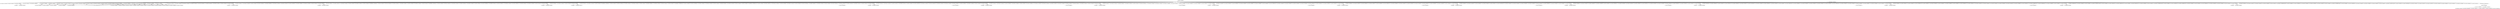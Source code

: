 digraph G {
139137685321376 [shape=box,label="<class 'ir.LoadImmStat'> 139137685321376" ];
139137685320944 [shape=box,label="<class 'ir.UnaryStat'> 139137685320944" ];
139137684886720 [shape=box,label="<class 'ir.StoreStat'> 139137684886720: t1" ];
139137684886624 [shape=box,label="<class 'ir.ReadCommand'> 139137684886624" ];
139137684886816 [shape=box,label="<class 'ir.StoreStat'> 139137684886816: t2" ];
139137684887248 [shape=box,label="<class 'ir.LoadStat'> 139137684887248: x" ];
139137684887056 [shape=box,label="<class 'ir.LoadImmStat'> 139137684887056" ];
139137685322720 [shape=box,label="<class 'ir.BinStat'> 139137685322720" ];
139137685323200 [shape=box,label="<class 'ir.BranchStat'> 139137685323200" ];
139137685323200 -> 139137685322816 [label=label2];
139137685323200 -> 139137685323008;
139137685322432 [shape=box,label="<class 'ir.LoadStat'> 139137685322432: x" ];
139137685322528 [shape=box,label="<class 'ir.PrintCommand'> 139137685322528" ];
139137685323152 [shape=box,label="<class 'ir.BranchStat'> 139137685323152" ];
139137685323152 -> 139137684887104 [label=label1];
139137685323152 -> 139137698055200;
139137685322816 [shape=box,label="<class 'ir.EmptyStat'> 139137685322816" ];
139137685321616 [shape=box,label="<class 'ir.LoadStat'> 139137685321616: x" ];
139137684887488 [shape=box,label="<class 'ir.UnaryStat'> 139137684887488" ];
139137685322096 [shape=box,label="<class 'ir.PrintCommand'> 139137685322096" ];
139137684887104 [shape=box,label="<class 'ir.EmptyStat'> 139137684887104" ];
139137685323440 [shape=box,label="<class 'ir.LoadImmStat'> 139137685323440" ];
139137684887968 [shape=box,label="<class 'ir.StoreStat'> 139137684887968: t11" ];
139137685156864 [shape=box,label="<class 'ir.EmptyStat'> 139137685156864" ];
139137684888976 [shape=box,label="<class 'ir.LoadStat'> 139137684888976: x" ];
139137684888112 [shape=box,label="<class 'ir.LoadImmStat'> 139137684888112" ];
139137685156816 [shape=box,label="<class 'ir.BinStat'> 139137685156816" ];
139137685157296 [shape=box,label="<class 'ir.BranchStat'> 139137685157296" ];
139137685157296 -> 139137684888304 [label=label4];
139137685157296 -> 139137685157104;
139137685323680 [shape=box,label="<class 'ir.BranchStat'> 139137685323680" ];
139137685323680 -> 139137698055200 [label=square];
139137685323680 -> 139137698055200;
139137685323728 [shape=box,label="<class 'ir.LoadStat'> 139137685323728: x" ];
139137684888688 [shape=box,label="<class 'ir.LoadImmStat'> 139137684888688" ];
139137685156000 [shape=box,label="<class 'ir.BinStat'> 139137685156000" ];
139137684888880 [shape=box,label="<class 'ir.StoreStat'> 139137684888880: t14" ];
139137685156528 [shape=box,label="<class 'ir.LoadStat'> 139137685156528: squ" ];
139137685156624 [shape=box,label="<class 'ir.PrintCommand'> 139137685156624" ];
139137685157248 [shape=box,label="<class 'ir.BranchStat'> 139137685157248" ];
139137685157248 -> 139137685156864 [label=label3];
139137685157248 -> 139137698055200;
139137684888304 [shape=box,label="<class 'ir.EmptyStat'> 139137684888304" ];
139137685157536 [shape=box,label="<class 'ir.LoadImmStat'> 139137685157536" ];
139137684889264 [shape=box,label="<class 'ir.StoreStat'> 139137684889264: t20" ];
139137685313520 [shape=box,label="<class 'ir.EmptyStat'> 139137685313520" ];
139137685349904 [shape=box,label="<class 'ir.LoadStat'> 139137685349904: x" ];
139137684889408 [shape=box,label="<class 'ir.LoadImmStat'> 139137684889408" ];
139137685313616 [shape=box,label="<class 'ir.BinStat'> 139137685313616" ];
139137685314000 [shape=box,label="<class 'ir.BranchStat'> 139137685314000" ];
139137685314000 -> 139137684889456 [label=label6];
139137685314000 -> 139137685313808;
139137685351104 [shape=box,label="<class 'ir.LoadStat'> 139137685351104: x" ];
139137685157728 [shape=box,label="<class 'ir.LoadStat'> 139137685157728: x" ];
139137685351440 [shape=box,label="<class 'ir.LoadImmStat'> 139137685351440" ];
139137685157968 [shape=box,label="<class 'ir.BinStat'> 139137685157968" ];
139137685351248 [shape=box,label="<class 'ir.LoadImmStat'> 139137685351248" ];
139137685158352 [shape=box,label="<class 'ir.BinStat'> 139137685158352" ];
139137685158592 [shape=box,label="<class 'ir.LoadPtrToSym'> 139137685158592: arr" ];
139137685158784 [shape=box,label="<class 'ir.BinStat'> 139137685158784" ];
139137685158832 [shape=box,label="<class 'ir.StoreStat'> 139137685158832: t26" ];
139137685159072 [shape=box,label="<class 'ir.LoadStat'> 139137685159072: x" ];
139137685351776 [shape=box,label="<class 'ir.LoadImmStat'> 139137685351776" ];
139137685159408 [shape=box,label="<class 'ir.BinStat'> 139137685159408" ];
139137685351920 [shape=box,label="<class 'ir.LoadImmStat'> 139137685351920" ];
139137685311648 [shape=box,label="<class 'ir.BinStat'> 139137685311648" ];
139137685312320 [shape=box,label="<class 'ir.LoadPtrToSym'> 139137685312320: arr" ];
139137685312560 [shape=box,label="<class 'ir.BinStat'> 139137685312560" ];
139137685312608 [shape=box,label="<class 'ir.LoadStat'> 139137685312608: t40" ];
139137685312752 [shape=box,label="<class 'ir.PrintCommand'> 139137685312752" ];
139137685312992 [shape=box,label="<class 'ir.LoadStat'> 139137685312992: x" ];
139137685352400 [shape=box,label="<class 'ir.LoadImmStat'> 139137685352400" ];
139137685313184 [shape=box,label="<class 'ir.BinStat'> 139137685313184" ];
139137685349952 [shape=box,label="<class 'ir.StoreStat'> 139137685349952: t43" ];
139137685313952 [shape=box,label="<class 'ir.BranchStat'> 139137685313952" ];
139137685313952 -> 139137685313520 [label=label5];
139137685313952 -> 139137698055200;
139137684889456 [shape=box,label="<class 'ir.EmptyStat'> 139137684889456" ];
139137685314240 [shape=box,label="<class 'ir.LoadImmStat'> 139137685314240" ];
139137685349712 [shape=box,label="<class 'ir.StoreStat'> 139137685349712: t47" ];
139137685314432 [shape=box,label="<class 'ir.LoadImmStat'> 139137685314432" ];
139137685349472 [shape=box,label="<class 'ir.StoreStat'> 139137685349472: t48" ];
139137685240080 [shape=box,label="<class 'ir.EmptyStat'> 139137685240080" ];
139137685240032 [shape=box,label="<class 'ir.LoadStat'> 139137685240032: x" ];
139137685348992 [shape=box,label="<class 'ir.LoadImmStat'> 139137685348992" ];
139137685240128 [shape=box,label="<class 'ir.BinStat'> 139137685240128" ];
139137685240512 [shape=box,label="<class 'ir.BranchStat'> 139137685240512" ];
139137685240512 -> 139137685348944 [label=label10];
139137685240512 -> 139137685240320;
139137685239312 [shape=box,label="<class 'ir.EmptyStat'> 139137685239312" ];
139137685239264 [shape=box,label="<class 'ir.LoadStat'> 139137685239264: y" ];
139137685348512 [shape=box,label="<class 'ir.LoadImmStat'> 139137685348512" ];
139137685239408 [shape=box,label="<class 'ir.BinStat'> 139137685239408" ];
139137685239792 [shape=box,label="<class 'ir.BranchStat'> 139137685239792" ];
139137685239792 -> 139137685147712 [label=label8];
139137685239792 -> 139137685239600;
139137685149728 [shape=box,label="<class 'ir.LoadStat'> 139137685149728: x" ];
139137685149632 [shape=box,label="<class 'ir.LoadImmStat'> 139137685149632" ];
139137685287648 [shape=box,label="<class 'ir.BinStat'> 139137685287648" ];
139137685287936 [shape=box,label="<class 'ir.LoadPtrToSym'> 139137685287936: arr" ];
139137685288128 [shape=box,label="<class 'ir.BinStat'> 139137685288128" ];
139137685288176 [shape=box,label="<class 'ir.LoadStat'> 139137685288176: t62" ];
139137685314624 [shape=box,label="<class 'ir.LoadStat'> 139137685314624: x" ];
139137685148192 [shape=box,label="<class 'ir.LoadImmStat'> 139137685148192" ];
139137685314912 [shape=box,label="<class 'ir.BinStat'> 139137685314912" ];
139137685150064 [shape=box,label="<class 'ir.LoadStat'> 139137685150064: y" ];
139137685149104 [shape=box,label="<class 'ir.LoadImmStat'> 139137685149104" ];
139137685315344 [shape=box,label="<class 'ir.BinStat'> 139137685315344" ];
139137685287072 [shape=box,label="<class 'ir.BinStat'> 139137685287072" ];
139137685288368 [shape=box,label="<class 'ir.LoadPtrToSym'> 139137685288368: multid" ];
139137685288560 [shape=box,label="<class 'ir.BinStat'> 139137685288560" ];
139137685288608 [shape=box,label="<class 'ir.StoreStat'> 139137685288608: t60" ];
139137685288848 [shape=box,label="<class 'ir.LoadStat'> 139137685288848: x" ];
139137685149248 [shape=box,label="<class 'ir.LoadImmStat'> 139137685149248" ];
139137685289184 [shape=box,label="<class 'ir.BinStat'> 139137685289184" ];
139137685148864 [shape=box,label="<class 'ir.LoadStat'> 139137685148864: y" ];
139137685149008 [shape=box,label="<class 'ir.LoadImmStat'> 139137685149008" ];
139137685289616 [shape=box,label="<class 'ir.BinStat'> 139137685289616" ];
139137685288944 [shape=box,label="<class 'ir.BinStat'> 139137685288944" ];
139137685290816 [shape=box,label="<class 'ir.LoadPtrToSym'> 139137685290816: multid" ];
139137685237824 [shape=box,label="<class 'ir.BinStat'> 139137685237824" ];
139137685237872 [shape=box,label="<class 'ir.LoadStat'> 139137685237872: t78" ];
139137685238016 [shape=box,label="<class 'ir.PrintCommand'> 139137685238016" ];
139137685238256 [shape=box,label="<class 'ir.LoadStat'> 139137685238256: x" ];
139137685148480 [shape=box,label="<class 'ir.LoadImmStat'> 139137685148480" ];
139137685238448 [shape=box,label="<class 'ir.BinStat'> 139137685238448" ];
139137685150256 [shape=box,label="<class 'ir.StoreStat'> 139137685150256: t81" ];
139137685238784 [shape=box,label="<class 'ir.LoadStat'> 139137685238784: y" ];
139137685150400 [shape=box,label="<class 'ir.LoadImmStat'> 139137685150400" ];
139137685238928 [shape=box,label="<class 'ir.BinStat'> 139137685238928" ];
139137685150592 [shape=box,label="<class 'ir.StoreStat'> 139137685150592: t84" ];
139137685239744 [shape=box,label="<class 'ir.BranchStat'> 139137685239744" ];
139137685239744 -> 139137685239312 [label=label7];
139137685239744 -> 139137698055200;
139137685147712 [shape=box,label="<class 'ir.EmptyStat'> 139137685147712" ];
139137685240464 [shape=box,label="<class 'ir.BranchStat'> 139137685240464" ];
139137685240464 -> 139137685240080 [label=label9];
139137685240464 -> 139137698055200;
139137685348944 [shape=box,label="<class 'ir.EmptyStat'> 139137685348944" ];
139137685150832 [label="<class 'ir.Const'> 139137685150832" ];
139137685151600 [shape=box,label="<class 'ir.AssignStat'> 139137685151600: a" ];
139137685151600 -> 139137685150832;
139137685240368 [shape=box,label="<class 'ir.EmptyStat'> 139137685240368" ];
139137685151360 [shape=box,label="<class 'ir.LoadStat'> 139137685151360: a" ];
139137685151120 [shape=box,label="<class 'ir.LoadImmStat'> 139137685151120" ];
139137685241280 [shape=box,label="<class 'ir.BinStat'> 139137685241280" ];
139137685234208 [shape=box,label="<class 'ir.BranchStat'> 139137685234208" ];
139137685234208 -> 139137685234064 [label=label13];
139137685234208 -> 139137685241568;
139137685240560 [shape=box,label="<class 'ir.LoadStat'> 139137685240560: a" ];
139137685241088 [shape=box,label="<class 'ir.PrintCommand'> 139137685241088" ];
139137685151072 [shape=box,label="<class 'ir.LoadStat'> 139137685151072: a" ];
139137685151264 [shape=box,label="<class 'ir.LoadImmStat'> 139137685151264" ];
139137685233728 [shape=box,label="<class 'ir.BinStat'> 139137685233728" ];
139137685610160 [shape=box,label="<class 'ir.StoreStat'> 139137685610160: t98" ];
139137685234304 [shape=box,label="<class 'ir.BranchStat'> 139137685234304" ];
139137685234304 -> 139137685240368 [label=label11];
139137685234304 -> 139137698055200;
139137685234064 [shape=box,label="<class 'ir.EmptyStat'> 139137685234064" ];
139137685234160 [shape=box,label="<class 'ir.LoadImmStat'> 139137685234160" ];
139137685610352 [shape=box,label="<class 'ir.StoreStat'> 139137685610352: t99" ];
139137685234448 [shape=box,label="<class 'ir.LoadImmStat'> 139137685234448" ];
139137685234928 [shape=box,label="<class 'ir.PrintCommand'> 139137685234928" ];
139137685609728 [label="<class 'ir.Const'> 139137685609728" ];
139137685609152 [shape=box,label="<class 'ir.AssignStat'> 139137685609152: i" ];
139137685609152 -> 139137685609728;
139137685234784 [shape=box,label="<class 'ir.EmptyStat'> 139137685234784" ];
139137685609344 [shape=box,label="<class 'ir.LoadStat'> 139137685609344: i" ];
139137685609056 [shape=box,label="<class 'ir.LoadImmStat'> 139137685609056" ];
139137685235648 [shape=box,label="<class 'ir.BinStat'> 139137685235648" ];
139137685236704 [shape=box,label="<class 'ir.BranchStat'> 139137685236704" ];
139137685236704 -> 139137685236560 [label=label16];
139137685236704 -> 139137685235936;
139137685235360 [shape=box,label="<class 'ir.LoadStat'> 139137685235360: i" ];
139137685235456 [shape=box,label="<class 'ir.PrintCommand'> 139137685235456" ];
139137685609008 [shape=box,label="<class 'ir.LoadStat'> 139137685609008: i" ];
139137685608864 [shape=box,label="<class 'ir.LoadImmStat'> 139137685608864" ];
139137685236128 [shape=box,label="<class 'ir.BinStat'> 139137685236128" ];
139137685608672 [shape=box,label="<class 'ir.StoreStat'> 139137685608672: t109" ];
139137685236800 [shape=box,label="<class 'ir.BranchStat'> 139137685236800" ];
139137685236800 -> 139137685234784 [label=label14];
139137685236800 -> 139137698055200;
139137685236560 [shape=box,label="<class 'ir.EmptyStat'> 139137685236560" ];
139137685240800 [shape=box,label="<class 'ir.LoadImmStat'> 139137685240800" ];
139137685290288 [shape=box,label="<class 'ir.PrintCommand'> 139137685290288" ];
139137685290384 [shape=box,label="<class 'ir.LoadImmStat'> 139137685290384" ];
139137685288992 [shape=box,label="<class 'ir.PrintCommand'> 139137685288992" ];
139137685608096 [label="<class 'ir.Const'> 139137685608096" ];
139137685607616 [shape=box,label="<class 'ir.AssignStat'> 139137685607616: j" ];
139137685607616 -> 139137685608096;
139137685234832 [shape=box,label="<class 'ir.EmptyStat'> 139137685234832" ];
139137685311792 [shape=box,label="<class 'ir.LoadStat'> 139137685311792: j" ];
139137685159744 [shape=box,label="<class 'ir.LoadImmStat'> 139137685159744" ];
139137685159840 [shape=box,label="<class 'ir.BinStat'> 139137685159840" ];
139137685607136 [shape=box,label="<class 'ir.BranchStat'> 139137685607136" ];
139137685607136 -> 139137685352256 [label=label19];
139137685607136 -> 139137685156432;
139137685312224 [shape=box,label="<class 'ir.LoadStat'> 139137685312224: j" ];
139137685311936 [shape=box,label="<class 'ir.PrintCommand'> 139137685311936" ];
139137685322240 [shape=box,label="<class 'ir.LoadStat'> 139137685322240: j" ];
139137684888784 [shape=box,label="<class 'ir.LoadImmStat'> 139137684888784" ];
139137684887776 [shape=box,label="<class 'ir.BinStat'> 139137684887776" ];
139137684888448 [shape=box,label="<class 'ir.StoreStat'> 139137684888448: t121" ];
139137685607232 [shape=box,label="<class 'ir.BranchStat'> 139137685607232" ];
139137685607232 -> 139137685234832 [label=label17];
139137685607232 -> 139137698055200;
139137685352256 [shape=box,label="<class 'ir.EmptyStat'> 139137685352256" ];
139137685607952 [shape=box,label="<class 'ir.LoadImmStat'> 139137685607952" ];
139137685607520 [shape=box,label="<class 'ir.PrintCommand'> 139137685607520" ];
139137685608528 [shape=box,label="<class 'ir.LoadImmStat'> 139137685608528" ];
139137685609824 [shape=box,label="<class 'ir.PrintCommand'> 139137685609824" ];
139137685606560 [label="<class 'ir.Const'> 139137685606560" ];
139137685508688 [shape=box,label="<class 'ir.AssignStat'> 139137685508688: k" ];
139137685508688 -> 139137685606560;
139137685235312 [shape=box,label="<class 'ir.EmptyStat'> 139137685235312" ];
139137685508496 [shape=box,label="<class 'ir.LoadStat'> 139137685508496: k" ];
139137685508784 [shape=box,label="<class 'ir.LoadImmStat'> 139137685508784" ];
139137685237184 [shape=box,label="<class 'ir.BinStat'> 139137685237184" ];
139137685205536 [shape=box,label="<class 'ir.BranchStat'> 139137685205536" ];
139137685205536 -> 139137685205392 [label=label22];
139137685205536 -> 139137685237472;
139137685148096 [shape=box,label="<class 'ir.LoadImmStat'> 139137685148096" ];
139137685149344 [shape=box,label="<class 'ir.PrintCommand'> 139137685149344" ];
139137685234640 [shape=box,label="<class 'ir.LoadStat'> 139137685234640: k" ];
139137685237040 [shape=box,label="<class 'ir.PrintCommand'> 139137685237040" ];
139137685508832 [shape=box,label="<class 'ir.LoadStat'> 139137685508832: k" ];
139137685509024 [shape=box,label="<class 'ir.LoadImmStat'> 139137685509024" ];
139137685205056 [shape=box,label="<class 'ir.BinStat'> 139137685205056" ];
139137685509216 [shape=box,label="<class 'ir.StoreStat'> 139137685509216: t135" ];
139137685205632 [shape=box,label="<class 'ir.BranchStat'> 139137685205632" ];
139137685205632 -> 139137685235312 [label=label20];
139137685205632 -> 139137698055200;
139137685205392 [shape=box,label="<class 'ir.EmptyStat'> 139137685205392" ];
139137685205296 [shape=box,label="<class 'ir.LoadImmStat'> 139137685205296" ];
139137685206016 [shape=box,label="<class 'ir.PrintCommand'> 139137685206016" ];
139137685206400 [shape=box,label="<class 'ir.LoadImmStat'> 139137685206400" ];
139137685206496 [shape=box,label="<class 'ir.PrintCommand'> 139137685206496" ];
139137685509792 [label="<class 'ir.Const'> 139137685509792" ];
139137685512000 [shape=box,label="<class 'ir.AssignStat'> 139137685512000: m" ];
139137685512000 -> 139137685509792;
139137685508880 [shape=box,label="<class 'ir.EmptyStat'> 139137685508880" ];
139137685510128 [shape=box,label="<class 'ir.LoadStat'> 139137685510128: m" ];
139137685511904 [shape=box,label="<class 'ir.LoadImmStat'> 139137685511904" ];
139137685207216 [shape=box,label="<class 'ir.BinStat'> 139137685207216" ];
139137685208272 [shape=box,label="<class 'ir.BranchStat'> 139137685208272" ];
139137685208272 -> 139137685208128 [label=label25];
139137685208272 -> 139137685207504;
139137685206928 [shape=box,label="<class 'ir.LoadStat'> 139137685206928: m" ];
139137685207024 [shape=box,label="<class 'ir.PrintCommand'> 139137685207024" ];
139137685511856 [shape=box,label="<class 'ir.LoadStat'> 139137685511856: m" ];
139137685511712 [shape=box,label="<class 'ir.LoadImmStat'> 139137685511712" ];
139137685207696 [shape=box,label="<class 'ir.BinStat'> 139137685207696" ];
139137685511520 [shape=box,label="<class 'ir.StoreStat'> 139137685511520: t147" ];
139137685208368 [shape=box,label="<class 'ir.BranchStat'> 139137685208368" ];
139137685208368 -> 139137685508880 [label=label23];
139137685208368 -> 139137698055200;
139137685208128 [shape=box,label="<class 'ir.EmptyStat'> 139137685208128" ];
139137685208032 [shape=box,label="<class 'ir.LoadImmStat'> 139137685208032" ];
139137685208752 [shape=box,label="<class 'ir.PrintCommand'> 139137685208752" ];
139137685192768 [shape=box,label="<class 'ir.LoadImmStat'> 139137685192768" ];
139137685192912 [shape=box,label="<class 'ir.PrintCommand'> 139137685192912" ];
139137685510944 [label="<class 'ir.Const'> 139137685510944" ];
139137685510464 [shape=box,label="<class 'ir.AssignStat'> 139137685510464: n" ];
139137685510464 -> 139137685510944;
139137685511808 [shape=box,label="<class 'ir.EmptyStat'> 139137685511808" ];
139137685510656 [shape=box,label="<class 'ir.LoadStat'> 139137685510656: n" ];
139137685510368 [shape=box,label="<class 'ir.LoadImmStat'> 139137685510368" ];
139137685193632 [shape=box,label="<class 'ir.BinStat'> 139137685193632" ];
139137685194688 [shape=box,label="<class 'ir.BranchStat'> 139137685194688" ];
139137685194688 -> 139137685194544 [label=label28];
139137685194688 -> 139137685193920;
139137685193344 [shape=box,label="<class 'ir.LoadStat'> 139137685193344: n" ];
139137685193440 [shape=box,label="<class 'ir.PrintCommand'> 139137685193440" ];
139137685510320 [shape=box,label="<class 'ir.LoadStat'> 139137685510320: n" ];
139137685510176 [shape=box,label="<class 'ir.LoadImmStat'> 139137685510176" ];
139137685194112 [shape=box,label="<class 'ir.BinStat'> 139137685194112" ];
139137685418288 [shape=box,label="<class 'ir.StoreStat'> 139137685418288: t159" ];
139137685194784 [shape=box,label="<class 'ir.BranchStat'> 139137685194784" ];
139137685194784 -> 139137685511808 [label=label26];
139137685194784 -> 139137698055200;
139137685194544 [shape=box,label="<class 'ir.EmptyStat'> 139137685194544" ];
139137685194448 [shape=box,label="<class 'ir.LoadImmStat'> 139137685194448" ];
139137685195168 [shape=box,label="<class 'ir.PrintCommand'> 139137685195168" ];
139137685195552 [shape=box,label="<class 'ir.LoadImmStat'> 139137685195552" ];
139137685195648 [shape=box,label="<class 'ir.PrintCommand'> 139137685195648" ];
139137685418768 [label="<class 'ir.Const'> 139137685418768" ];
139137685419248 [shape=box,label="<class 'ir.AssignStat'> 139137685419248: p" ];
139137685419248 -> 139137685418768;
139137685510272 [shape=box,label="<class 'ir.EmptyStat'> 139137685510272" ];
139137685418864 [shape=box,label="<class 'ir.LoadStat'> 139137685418864: p" ];
139137685419392 [shape=box,label="<class 'ir.LoadImmStat'> 139137685419392" ];
139137685196368 [shape=box,label="<class 'ir.BinStat'> 139137685196368" ];
139137684873904 [shape=box,label="<class 'ir.BranchStat'> 139137684873904" ];
139137684873904 -> 139137684873760 [label=label31];
139137684873904 -> 139137685196656;
139137685196080 [shape=box,label="<class 'ir.LoadStat'> 139137685196080: p" ];
139137685196176 [shape=box,label="<class 'ir.PrintCommand'> 139137685196176" ];
139137685419344 [shape=box,label="<class 'ir.LoadStat'> 139137685419344: p" ];
139137685419536 [shape=box,label="<class 'ir.LoadImmStat'> 139137685419536" ];
139137684873328 [shape=box,label="<class 'ir.BinStat'> 139137684873328" ];
139137685419920 [shape=box,label="<class 'ir.StoreStat'> 139137685419920: t171" ];
139137684874000 [shape=box,label="<class 'ir.BranchStat'> 139137684874000" ];
139137684874000 -> 139137685510272 [label=label29];
139137684874000 -> 139137698055200;
139137684873760 [shape=box,label="<class 'ir.EmptyStat'> 139137684873760" ];
139137684873664 [shape=box,label="<class 'ir.LoadImmStat'> 139137684873664" ];
139137684874384 [shape=box,label="<class 'ir.PrintCommand'> 139137684874384" ];
139137685419728 [shape=box,label="<class 'ir.LoadImmStat'> 139137685419728" ];
139137685420112 [shape=box,label="<class 'ir.StoreStat'> 139137685420112: t174" ];
139137684874960 [shape=box,label="<class 'ir.LoadImmStat'> 139137684874960" ];
139137684875056 [shape=box,label="<class 'ir.PrintCommand'> 139137684875056" ];
139137685420400 [label="<class 'ir.Const'> 139137685420400" ];
139137685421456 [shape=box,label="<class 'ir.AssignStat'> 139137685421456: q" ];
139137685421456 -> 139137685420400;
139137685419296 [shape=box,label="<class 'ir.EmptyStat'> 139137685419296" ];
139137685421024 [shape=box,label="<class 'ir.LoadStat'> 139137685421024: q" ];
139137685421984 [shape=box,label="<class 'ir.LoadImmStat'> 139137685421984" ];
139137684876784 [shape=box,label="<class 'ir.BinStat'> 139137684876784" ];
139137684890192 [shape=box,label="<class 'ir.BranchStat'> 139137684890192" ];
139137684890192 -> 139137684890048 [label=label34];
139137684890192 -> 139137684877072;
139137684875296 [shape=box,label="<class 'ir.LoadStat'> 139137684875296: sum" ];
139137685420736 [shape=box,label="<class 'ir.LoadStat'> 139137685420736: q" ];
139137684875440 [shape=box,label="<class 'ir.BinStat'> 139137684875440" ];
139137685421120 [shape=box,label="<class 'ir.StoreStat'> 139137685421120: t179" ];
139137684876016 [shape=box,label="<class 'ir.LoadStat'> 139137684876016: q" ];
139137684876112 [shape=box,label="<class 'ir.PrintCommand'> 139137684876112" ];
139137684876496 [shape=box,label="<class 'ir.LoadStat'> 139137684876496: sum" ];
139137684876592 [shape=box,label="<class 'ir.PrintCommand'> 139137684876592" ];
139137685421936 [shape=box,label="<class 'ir.LoadStat'> 139137685421936: q" ];
139137685421840 [shape=box,label="<class 'ir.LoadImmStat'> 139137685421840" ];
139137684889712 [shape=box,label="<class 'ir.BinStat'> 139137684889712" ];
139137685421600 [shape=box,label="<class 'ir.StoreStat'> 139137685421600: t189" ];
139137684890288 [shape=box,label="<class 'ir.BranchStat'> 139137684890288" ];
139137684890288 -> 139137685419296 [label=label32];
139137684890288 -> 139137698055200;
139137684890048 [shape=box,label="<class 'ir.EmptyStat'> 139137684890048" ];
139137684889952 [shape=box,label="<class 'ir.LoadStat'> 139137684889952: sum" ];
139137684890672 [shape=box,label="<class 'ir.PrintCommand'> 139137684890672" ];
139137684891056 [shape=box,label="<class 'ir.LoadImmStat'> 139137684891056" ];
139137684891152 [shape=box,label="<class 'ir.PrintCommand'> 139137684891152" ];
139137685847296 [shape=box,label="<class 'ir.LoadImmStat'> 139137685847296" ];
139137685847488 [shape=box,label="<class 'ir.StoreStat'> 139137685847488: t194" ];
139137684891728 [shape=box,label="<class 'ir.LoadImmStat'> 139137684891728" ];
139137684891824 [shape=box,label="<class 'ir.PrintCommand'> 139137684891824" ];
139137685847728 [label="<class 'ir.Const'> 139137685847728" ];
139137685846480 [shape=box,label="<class 'ir.AssignStat'> 139137685846480: r" ];
139137685846480 -> 139137685847728;
139137685421888 [shape=box,label="<class 'ir.EmptyStat'> 139137685421888" ];
139137685846672 [shape=box,label="<class 'ir.LoadStat'> 139137685846672: r" ];
139137685846384 [shape=box,label="<class 'ir.LoadImmStat'> 139137685846384" ];
139137684893072 [shape=box,label="<class 'ir.BinStat'> 139137684893072" ];
139137684926960 [shape=box,label="<class 'ir.BranchStat'> 139137684926960" ];
139137684926960 -> 139137684926816 [label=label37];
139137684926960 -> 139137684893360;
139137684892064 [shape=box,label="<class 'ir.LoadStat'> 139137684892064: x" ];
139137685847104 [shape=box,label="<class 'ir.LoadStat'> 139137685847104: r" ];
139137684892208 [shape=box,label="<class 'ir.BinStat'> 139137684892208" ];
139137685846912 [shape=box,label="<class 'ir.StoreStat'> 139137685846912: t199" ];
139137684892784 [shape=box,label="<class 'ir.LoadStat'> 139137684892784: x" ];
139137684892880 [shape=box,label="<class 'ir.PrintCommand'> 139137684892880" ];
139137685846288 [shape=box,label="<class 'ir.LoadStat'> 139137685846288: r" ];
139137685336224 [shape=box,label="<class 'ir.LoadImmStat'> 139137685336224" ];
139137684926576 [shape=box,label="<class 'ir.BinStat'> 139137684926576" ];
139137685336416 [shape=box,label="<class 'ir.StoreStat'> 139137685336416: t207" ];
139137684927056 [shape=box,label="<class 'ir.BranchStat'> 139137684927056" ];
139137684927056 -> 139137685421888 [label=label35];
139137684927056 -> 139137698055200;
139137684926816 [shape=box,label="<class 'ir.EmptyStat'> 139137684926816" ];
139137684926720 [shape=box,label="<class 'ir.LoadStat'> 139137684926720: x" ];
139137684927440 [shape=box,label="<class 'ir.PrintCommand'> 139137684927440" ];
139137684927824 [shape=box,label="<class 'ir.LoadImmStat'> 139137684927824" ];
139137684927920 [shape=box,label="<class 'ir.PrintCommand'> 139137684927920" ];
139137684928304 [shape=box,label="<class 'ir.LoadImmStat'> 139137684928304" ];
139137684928400 [shape=box,label="<class 'ir.PrintCommand'> 139137684928400" ];
139137685336992 [shape=box,label="<class 'ir.LoadImmStat'> 139137685336992" ];
139137685337184 [shape=box,label="<class 'ir.StoreStat'> 139137685337184: t214" ];
139137685337280 [label="<class 'ir.Const'> 139137685337280" ];
139137685360544 [shape=box,label="<class 'ir.AssignStat'> 139137685360544: sm_idx" ];
139137685360544 -> 139137685337280;
139137685847632 [shape=box,label="<class 'ir.EmptyStat'> 139137685847632" ];
139137684939680 [shape=box,label="<class 'ir.LoadStat'> 139137684939680: sm_idx" ];
139137685338528 [shape=box,label="<class 'ir.LoadImmStat'> 139137685338528" ];
139137684939824 [shape=box,label="<class 'ir.BinStat'> 139137684939824" ];
139137684940784 [shape=box,label="<class 'ir.BranchStat'> 139137684940784" ];
139137684940784 -> 139137684940640 [label=label40];
139137684940784 -> 139137684940016;
139137684929360 [shape=box,label="<class 'ir.LoadStat'> 139137684929360: sm_idx" ];
139137685337952 [shape=box,label="<class 'ir.LoadImmStat'> 139137685337952" ];
139137684929888 [shape=box,label="<class 'ir.BinStat'> 139137684929888" ];
139137684930176 [shape=box,label="<class 'ir.LoadPtrToSym'> 139137684930176: sm_source_arr" ];
139137684930368 [shape=box,label="<class 'ir.BinStat'> 139137684930368" ];
139137684930416 [shape=box,label="<class 'ir.LoadStat'> 139137684930416: t224" ];
139137685338144 [shape=box,label="<class 'ir.LoadStat'> 139137685338144: sm_idx" ];
139137684938912 [shape=box,label="<class 'ir.BinStat'> 139137684938912" ];
139137684928784 [shape=box,label="<class 'ir.LoadStat'> 139137684928784: sm_idx" ];
139137685337664 [shape=box,label="<class 'ir.LoadImmStat'> 139137685337664" ];
139137684929024 [shape=box,label="<class 'ir.BinStat'> 139137684929024" ];
139137684939200 [shape=box,label="<class 'ir.LoadPtrToSym'> 139137684939200: sm_dest_arr" ];
139137684939392 [shape=box,label="<class 'ir.BinStat'> 139137684939392" ];
139137684939440 [shape=box,label="<class 'ir.StoreStat'> 139137684939440: t226" ];
139137685338576 [shape=box,label="<class 'ir.LoadStat'> 139137685338576: sm_idx" ];
139137685338720 [shape=box,label="<class 'ir.LoadImmStat'> 139137685338720" ];
139137684940208 [shape=box,label="<class 'ir.BinStat'> 139137684940208" ];
139137685338912 [shape=box,label="<class 'ir.StoreStat'> 139137685338912: t234" ];
139137684940880 [shape=box,label="<class 'ir.BranchStat'> 139137684940880" ];
139137684940880 -> 139137685847632 [label=label38];
139137684940880 -> 139137698055200;
139137684940640 [shape=box,label="<class 'ir.EmptyStat'> 139137684940640" ];
139137684976352 [shape=box,label="<class 'ir.LoadImmStat'> 139137684976352" ];
139137685339104 [shape=box,label="<class 'ir.LoadImmStat'> 139137685339104" ];
139137684976496 [shape=box,label="<class 'ir.BinStat'> 139137684976496" ];
139137685339200 [shape=box,label="<class 'ir.BranchStat'> 139137685339200" ];
139137685339200 -> 139137685339296 [label=label41];
139137685339200 -> 139137684976688;
139137684941072 [shape=box,label="<class 'ir.LoadImmStat'> 139137684941072" ];
139137684941312 [shape=box,label="<class 'ir.PrintCommand'> 139137684941312" ];
139137684941552 [shape=box,label="<class 'ir.LoadImmStat'> 139137684941552" ];
139137685339728 [shape=box,label="<class 'ir.LoadImmStat'> 139137685339728" ];
139137684942128 [shape=box,label="<class 'ir.BinStat'> 139137684942128" ];
139137684963392 [shape=box,label="<class 'ir.LoadPtrToSym'> 139137684963392: sm_dest_arr" ];
139137684963584 [shape=box,label="<class 'ir.BinStat'> 139137684963584" ];
139137684963632 [shape=box,label="<class 'ir.LoadStat'> 139137684963632: t246" ];
139137684963776 [shape=box,label="<class 'ir.PrintCommand'> 139137684963776" ];
139137684964016 [shape=box,label="<class 'ir.LoadImmStat'> 139137684964016" ];
139137685319792 [shape=box,label="<class 'ir.LoadImmStat'> 139137685319792" ];
139137684964688 [shape=box,label="<class 'ir.BinStat'> 139137684964688" ];
139137684963968 [shape=box,label="<class 'ir.LoadPtrToSym'> 139137684963968: sm_dest_arr" ];
139137684965600 [shape=box,label="<class 'ir.BinStat'> 139137684965600" ];
139137684965648 [shape=box,label="<class 'ir.LoadStat'> 139137684965648: t256" ];
139137684965792 [shape=box,label="<class 'ir.PrintCommand'> 139137684965792" ];
139137684966080 [shape=box,label="<class 'ir.LoadImmStat'> 139137684966080" ];
139137685320272 [shape=box,label="<class 'ir.LoadImmStat'> 139137685320272" ];
139137684966752 [shape=box,label="<class 'ir.BinStat'> 139137684966752" ];
139137684975728 [shape=box,label="<class 'ir.LoadPtrToSym'> 139137684975728: sm_dest_arr" ];
139137684975920 [shape=box,label="<class 'ir.BinStat'> 139137684975920" ];
139137684975968 [shape=box,label="<class 'ir.LoadStat'> 139137684975968: t266" ];
139137684976112 [shape=box,label="<class 'ir.PrintCommand'> 139137684976112" ];
139137685339296 [shape=box,label="<class 'ir.EmptyStat'> 139137685339296" ];
139137684977168 [shape=box,label="<class 'ir.LoadImmStat'> 139137684977168" ];
139137684977264 [shape=box,label="<class 'ir.PrintCommand'> 139137684977264" ];
139137684886480 [shape=box,label="<class 'ir.StatList'> 139137684886480" ];
139137684886480 -> 139137685321376 [pos=0];
139137684886480 -> 139137685320944 [pos=1];
139137684886480 -> 139137684886720 [pos=2];
139137684886480 -> 139137684886624 [pos=3];
139137684886480 -> 139137684886816 [pos=4];
139137684886480 -> 139137684887248 [pos=5];
139137684886480 -> 139137684887056 [pos=6];
139137684886480 -> 139137685322720 [pos=7];
139137684886480 -> 139137685323200 [pos=8];
139137684886480 -> 139137685322432 [pos=9];
139137684886480 -> 139137685322528 [pos=10];
139137684886480 -> 139137685323152 [pos=11];
139137684886480 -> 139137685322816 [pos=12];
139137684886480 -> 139137685321616 [pos=13];
139137684886480 -> 139137684887488 [pos=14];
139137684886480 -> 139137685322096 [pos=15];
139137684886480 -> 139137684887104 [pos=16];
139137684886480 -> 139137685323440 [pos=17];
139137684886480 -> 139137684887968 [pos=18];
139137684886480 -> 139137685156864 [pos=19];
139137684886480 -> 139137684888976 [pos=20];
139137684886480 -> 139137684888112 [pos=21];
139137684886480 -> 139137685156816 [pos=22];
139137684886480 -> 139137685157296 [pos=23];
139137684886480 -> 139137685323680 [pos=24];
139137684886480 -> 139137685323728 [pos=25];
139137684886480 -> 139137684888688 [pos=26];
139137684886480 -> 139137685156000 [pos=27];
139137684886480 -> 139137684888880 [pos=28];
139137684886480 -> 139137685156528 [pos=29];
139137684886480 -> 139137685156624 [pos=30];
139137684886480 -> 139137685157248 [pos=31];
139137684886480 -> 139137684888304 [pos=32];
139137684886480 -> 139137685157536 [pos=33];
139137684886480 -> 139137684889264 [pos=34];
139137684886480 -> 139137685313520 [pos=35];
139137684886480 -> 139137685349904 [pos=36];
139137684886480 -> 139137684889408 [pos=37];
139137684886480 -> 139137685313616 [pos=38];
139137684886480 -> 139137685314000 [pos=39];
139137684886480 -> 139137685351104 [pos=40];
139137684886480 -> 139137685157728 [pos=41];
139137684886480 -> 139137685351440 [pos=42];
139137684886480 -> 139137685157968 [pos=43];
139137684886480 -> 139137685351248 [pos=44];
139137684886480 -> 139137685158352 [pos=45];
139137684886480 -> 139137685158592 [pos=46];
139137684886480 -> 139137685158784 [pos=47];
139137684886480 -> 139137685158832 [pos=48];
139137684886480 -> 139137685159072 [pos=49];
139137684886480 -> 139137685351776 [pos=50];
139137684886480 -> 139137685159408 [pos=51];
139137684886480 -> 139137685351920 [pos=52];
139137684886480 -> 139137685311648 [pos=53];
139137684886480 -> 139137685312320 [pos=54];
139137684886480 -> 139137685312560 [pos=55];
139137684886480 -> 139137685312608 [pos=56];
139137684886480 -> 139137685312752 [pos=57];
139137684886480 -> 139137685312992 [pos=58];
139137684886480 -> 139137685352400 [pos=59];
139137684886480 -> 139137685313184 [pos=60];
139137684886480 -> 139137685349952 [pos=61];
139137684886480 -> 139137685313952 [pos=62];
139137684886480 -> 139137684889456 [pos=63];
139137684886480 -> 139137685314240 [pos=64];
139137684886480 -> 139137685349712 [pos=65];
139137684886480 -> 139137685314432 [pos=66];
139137684886480 -> 139137685349472 [pos=67];
139137684886480 -> 139137685240080 [pos=68];
139137684886480 -> 139137685240032 [pos=69];
139137684886480 -> 139137685348992 [pos=70];
139137684886480 -> 139137685240128 [pos=71];
139137684886480 -> 139137685240512 [pos=72];
139137684886480 -> 139137685239312 [pos=73];
139137684886480 -> 139137685239264 [pos=74];
139137684886480 -> 139137685348512 [pos=75];
139137684886480 -> 139137685239408 [pos=76];
139137684886480 -> 139137685239792 [pos=77];
139137684886480 -> 139137685149728 [pos=78];
139137684886480 -> 139137685149632 [pos=79];
139137684886480 -> 139137685287648 [pos=80];
139137684886480 -> 139137685287936 [pos=81];
139137684886480 -> 139137685288128 [pos=82];
139137684886480 -> 139137685288176 [pos=83];
139137684886480 -> 139137685314624 [pos=84];
139137684886480 -> 139137685148192 [pos=85];
139137684886480 -> 139137685314912 [pos=86];
139137684886480 -> 139137685150064 [pos=87];
139137684886480 -> 139137685149104 [pos=88];
139137684886480 -> 139137685315344 [pos=89];
139137684886480 -> 139137685287072 [pos=90];
139137684886480 -> 139137685288368 [pos=91];
139137684886480 -> 139137685288560 [pos=92];
139137684886480 -> 139137685288608 [pos=93];
139137684886480 -> 139137685288848 [pos=94];
139137684886480 -> 139137685149248 [pos=95];
139137684886480 -> 139137685289184 [pos=96];
139137684886480 -> 139137685148864 [pos=97];
139137684886480 -> 139137685149008 [pos=98];
139137684886480 -> 139137685289616 [pos=99];
139137684886480 -> 139137685288944 [pos=100];
139137684886480 -> 139137685290816 [pos=101];
139137684886480 -> 139137685237824 [pos=102];
139137684886480 -> 139137685237872 [pos=103];
139137684886480 -> 139137685238016 [pos=104];
139137684886480 -> 139137685238256 [pos=105];
139137684886480 -> 139137685148480 [pos=106];
139137684886480 -> 139137685238448 [pos=107];
139137684886480 -> 139137685150256 [pos=108];
139137684886480 -> 139137685238784 [pos=109];
139137684886480 -> 139137685150400 [pos=110];
139137684886480 -> 139137685238928 [pos=111];
139137684886480 -> 139137685150592 [pos=112];
139137684886480 -> 139137685239744 [pos=113];
139137684886480 -> 139137685147712 [pos=114];
139137684886480 -> 139137685240464 [pos=115];
139137684886480 -> 139137685348944 [pos=116];
139137684886480 -> 139137685151600 [pos=117];
139137684886480 -> 139137685240368 [pos=118];
139137684886480 -> 139137685151360 [pos=119];
139137684886480 -> 139137685151120 [pos=120];
139137684886480 -> 139137685241280 [pos=121];
139137684886480 -> 139137685234208 [pos=122];
139137684886480 -> 139137685240560 [pos=123];
139137684886480 -> 139137685241088 [pos=124];
139137684886480 -> 139137685151072 [pos=125];
139137684886480 -> 139137685151264 [pos=126];
139137684886480 -> 139137685233728 [pos=127];
139137684886480 -> 139137685610160 [pos=128];
139137684886480 -> 139137685234304 [pos=129];
139137684886480 -> 139137685234064 [pos=130];
139137684886480 -> 139137685234160 [pos=131];
139137684886480 -> 139137685610352 [pos=132];
139137684886480 -> 139137685234448 [pos=133];
139137684886480 -> 139137685234928 [pos=134];
139137684886480 -> 139137685609152 [pos=135];
139137684886480 -> 139137685234784 [pos=136];
139137684886480 -> 139137685609344 [pos=137];
139137684886480 -> 139137685609056 [pos=138];
139137684886480 -> 139137685235648 [pos=139];
139137684886480 -> 139137685236704 [pos=140];
139137684886480 -> 139137685235360 [pos=141];
139137684886480 -> 139137685235456 [pos=142];
139137684886480 -> 139137685609008 [pos=143];
139137684886480 -> 139137685608864 [pos=144];
139137684886480 -> 139137685236128 [pos=145];
139137684886480 -> 139137685608672 [pos=146];
139137684886480 -> 139137685236800 [pos=147];
139137684886480 -> 139137685236560 [pos=148];
139137684886480 -> 139137685240800 [pos=149];
139137684886480 -> 139137685290288 [pos=150];
139137684886480 -> 139137685290384 [pos=151];
139137684886480 -> 139137685288992 [pos=152];
139137684886480 -> 139137685607616 [pos=153];
139137684886480 -> 139137685234832 [pos=154];
139137684886480 -> 139137685311792 [pos=155];
139137684886480 -> 139137685159744 [pos=156];
139137684886480 -> 139137685159840 [pos=157];
139137684886480 -> 139137685607136 [pos=158];
139137684886480 -> 139137685312224 [pos=159];
139137684886480 -> 139137685311936 [pos=160];
139137684886480 -> 139137685322240 [pos=161];
139137684886480 -> 139137684888784 [pos=162];
139137684886480 -> 139137684887776 [pos=163];
139137684886480 -> 139137684888448 [pos=164];
139137684886480 -> 139137685607232 [pos=165];
139137684886480 -> 139137685352256 [pos=166];
139137684886480 -> 139137685607952 [pos=167];
139137684886480 -> 139137685607520 [pos=168];
139137684886480 -> 139137685608528 [pos=169];
139137684886480 -> 139137685609824 [pos=170];
139137684886480 -> 139137685508688 [pos=171];
139137684886480 -> 139137685235312 [pos=172];
139137684886480 -> 139137685508496 [pos=173];
139137684886480 -> 139137685508784 [pos=174];
139137684886480 -> 139137685237184 [pos=175];
139137684886480 -> 139137685205536 [pos=176];
139137684886480 -> 139137685148096 [pos=177];
139137684886480 -> 139137685149344 [pos=178];
139137684886480 -> 139137685234640 [pos=179];
139137684886480 -> 139137685237040 [pos=180];
139137684886480 -> 139137685508832 [pos=181];
139137684886480 -> 139137685509024 [pos=182];
139137684886480 -> 139137685205056 [pos=183];
139137684886480 -> 139137685509216 [pos=184];
139137684886480 -> 139137685205632 [pos=185];
139137684886480 -> 139137685205392 [pos=186];
139137684886480 -> 139137685205296 [pos=187];
139137684886480 -> 139137685206016 [pos=188];
139137684886480 -> 139137685206400 [pos=189];
139137684886480 -> 139137685206496 [pos=190];
139137684886480 -> 139137685512000 [pos=191];
139137684886480 -> 139137685508880 [pos=192];
139137684886480 -> 139137685510128 [pos=193];
139137684886480 -> 139137685511904 [pos=194];
139137684886480 -> 139137685207216 [pos=195];
139137684886480 -> 139137685208272 [pos=196];
139137684886480 -> 139137685206928 [pos=197];
139137684886480 -> 139137685207024 [pos=198];
139137684886480 -> 139137685511856 [pos=199];
139137684886480 -> 139137685511712 [pos=200];
139137684886480 -> 139137685207696 [pos=201];
139137684886480 -> 139137685511520 [pos=202];
139137684886480 -> 139137685208368 [pos=203];
139137684886480 -> 139137685208128 [pos=204];
139137684886480 -> 139137685208032 [pos=205];
139137684886480 -> 139137685208752 [pos=206];
139137684886480 -> 139137685192768 [pos=207];
139137684886480 -> 139137685192912 [pos=208];
139137684886480 -> 139137685510464 [pos=209];
139137684886480 -> 139137685511808 [pos=210];
139137684886480 -> 139137685510656 [pos=211];
139137684886480 -> 139137685510368 [pos=212];
139137684886480 -> 139137685193632 [pos=213];
139137684886480 -> 139137685194688 [pos=214];
139137684886480 -> 139137685193344 [pos=215];
139137684886480 -> 139137685193440 [pos=216];
139137684886480 -> 139137685510320 [pos=217];
139137684886480 -> 139137685510176 [pos=218];
139137684886480 -> 139137685194112 [pos=219];
139137684886480 -> 139137685418288 [pos=220];
139137684886480 -> 139137685194784 [pos=221];
139137684886480 -> 139137685194544 [pos=222];
139137684886480 -> 139137685194448 [pos=223];
139137684886480 -> 139137685195168 [pos=224];
139137684886480 -> 139137685195552 [pos=225];
139137684886480 -> 139137685195648 [pos=226];
139137684886480 -> 139137685419248 [pos=227];
139137684886480 -> 139137685510272 [pos=228];
139137684886480 -> 139137685418864 [pos=229];
139137684886480 -> 139137685419392 [pos=230];
139137684886480 -> 139137685196368 [pos=231];
139137684886480 -> 139137684873904 [pos=232];
139137684886480 -> 139137685196080 [pos=233];
139137684886480 -> 139137685196176 [pos=234];
139137684886480 -> 139137685419344 [pos=235];
139137684886480 -> 139137685419536 [pos=236];
139137684886480 -> 139137684873328 [pos=237];
139137684886480 -> 139137685419920 [pos=238];
139137684886480 -> 139137684874000 [pos=239];
139137684886480 -> 139137684873760 [pos=240];
139137684886480 -> 139137684873664 [pos=241];
139137684886480 -> 139137684874384 [pos=242];
139137684886480 -> 139137685419728 [pos=243];
139137684886480 -> 139137685420112 [pos=244];
139137684886480 -> 139137684874960 [pos=245];
139137684886480 -> 139137684875056 [pos=246];
139137684886480 -> 139137685421456 [pos=247];
139137684886480 -> 139137685419296 [pos=248];
139137684886480 -> 139137685421024 [pos=249];
139137684886480 -> 139137685421984 [pos=250];
139137684886480 -> 139137684876784 [pos=251];
139137684886480 -> 139137684890192 [pos=252];
139137684886480 -> 139137684875296 [pos=253];
139137684886480 -> 139137685420736 [pos=254];
139137684886480 -> 139137684875440 [pos=255];
139137684886480 -> 139137685421120 [pos=256];
139137684886480 -> 139137684876016 [pos=257];
139137684886480 -> 139137684876112 [pos=258];
139137684886480 -> 139137684876496 [pos=259];
139137684886480 -> 139137684876592 [pos=260];
139137684886480 -> 139137685421936 [pos=261];
139137684886480 -> 139137685421840 [pos=262];
139137684886480 -> 139137684889712 [pos=263];
139137684886480 -> 139137685421600 [pos=264];
139137684886480 -> 139137684890288 [pos=265];
139137684886480 -> 139137684890048 [pos=266];
139137684886480 -> 139137684889952 [pos=267];
139137684886480 -> 139137684890672 [pos=268];
139137684886480 -> 139137684891056 [pos=269];
139137684886480 -> 139137684891152 [pos=270];
139137684886480 -> 139137685847296 [pos=271];
139137684886480 -> 139137685847488 [pos=272];
139137684886480 -> 139137684891728 [pos=273];
139137684886480 -> 139137684891824 [pos=274];
139137684886480 -> 139137685846480 [pos=275];
139137684886480 -> 139137685421888 [pos=276];
139137684886480 -> 139137685846672 [pos=277];
139137684886480 -> 139137685846384 [pos=278];
139137684886480 -> 139137684893072 [pos=279];
139137684886480 -> 139137684926960 [pos=280];
139137684886480 -> 139137684892064 [pos=281];
139137684886480 -> 139137685847104 [pos=282];
139137684886480 -> 139137684892208 [pos=283];
139137684886480 -> 139137685846912 [pos=284];
139137684886480 -> 139137684892784 [pos=285];
139137684886480 -> 139137684892880 [pos=286];
139137684886480 -> 139137685846288 [pos=287];
139137684886480 -> 139137685336224 [pos=288];
139137684886480 -> 139137684926576 [pos=289];
139137684886480 -> 139137685336416 [pos=290];
139137684886480 -> 139137684927056 [pos=291];
139137684886480 -> 139137684926816 [pos=292];
139137684886480 -> 139137684926720 [pos=293];
139137684886480 -> 139137684927440 [pos=294];
139137684886480 -> 139137684927824 [pos=295];
139137684886480 -> 139137684927920 [pos=296];
139137684886480 -> 139137684928304 [pos=297];
139137684886480 -> 139137684928400 [pos=298];
139137684886480 -> 139137685336992 [pos=299];
139137684886480 -> 139137685337184 [pos=300];
139137684886480 -> 139137685360544 [pos=301];
139137684886480 -> 139137685847632 [pos=302];
139137684886480 -> 139137684939680 [pos=303];
139137684886480 -> 139137685338528 [pos=304];
139137684886480 -> 139137684939824 [pos=305];
139137684886480 -> 139137684940784 [pos=306];
139137684886480 -> 139137684929360 [pos=307];
139137684886480 -> 139137685337952 [pos=308];
139137684886480 -> 139137684929888 [pos=309];
139137684886480 -> 139137684930176 [pos=310];
139137684886480 -> 139137684930368 [pos=311];
139137684886480 -> 139137684930416 [pos=312];
139137684886480 -> 139137685338144 [pos=313];
139137684886480 -> 139137684938912 [pos=314];
139137684886480 -> 139137684928784 [pos=315];
139137684886480 -> 139137685337664 [pos=316];
139137684886480 -> 139137684929024 [pos=317];
139137684886480 -> 139137684939200 [pos=318];
139137684886480 -> 139137684939392 [pos=319];
139137684886480 -> 139137684939440 [pos=320];
139137684886480 -> 139137685338576 [pos=321];
139137684886480 -> 139137685338720 [pos=322];
139137684886480 -> 139137684940208 [pos=323];
139137684886480 -> 139137685338912 [pos=324];
139137684886480 -> 139137684940880 [pos=325];
139137684886480 -> 139137684940640 [pos=326];
139137684886480 -> 139137684976352 [pos=327];
139137684886480 -> 139137685339104 [pos=328];
139137684886480 -> 139137684976496 [pos=329];
139137684886480 -> 139137685339200 [pos=330];
139137684886480 -> 139137684941072 [pos=331];
139137684886480 -> 139137684941312 [pos=332];
139137684886480 -> 139137684941552 [pos=333];
139137684886480 -> 139137685339728 [pos=334];
139137684886480 -> 139137684942128 [pos=335];
139137684886480 -> 139137684963392 [pos=336];
139137684886480 -> 139137684963584 [pos=337];
139137684886480 -> 139137684963632 [pos=338];
139137684886480 -> 139137684963776 [pos=339];
139137684886480 -> 139137684964016 [pos=340];
139137684886480 -> 139137685319792 [pos=341];
139137684886480 -> 139137684964688 [pos=342];
139137684886480 -> 139137684963968 [pos=343];
139137684886480 -> 139137684965600 [pos=344];
139137684886480 -> 139137684965648 [pos=345];
139137684886480 -> 139137684965792 [pos=346];
139137684886480 -> 139137684966080 [pos=347];
139137684886480 -> 139137685320272 [pos=348];
139137684886480 -> 139137684966752 [pos=349];
139137684886480 -> 139137684975728 [pos=350];
139137684886480 -> 139137684975920 [pos=351];
139137684886480 -> 139137684975968 [pos=352];
139137684886480 -> 139137684976112 [pos=353];
139137684886480 -> 139137685339296 [pos=354];
139137684886480 -> 139137684977168 [pos=355];
139137684886480 -> 139137684977264 [pos=356];
139137684977504 [shape=box,label="<class 'ir.LoadImmStat'> 139137684977504" ];
139137684886000 [shape=box,label="<class 'ir.StoreStat'> 139137684886000: t272" ];
139137684977696 [shape=box,label="<class 'ir.LoadStat'> 139137684977696: x" ];
139137684886144 [shape=box,label="<class 'ir.LoadStat'> 139137684886144: x" ];
139137684977888 [shape=box,label="<class 'ir.BinStat'> 139137684977888" ];
139137684886288 [shape=box,label="<class 'ir.StoreStat'> 139137684886288: t275" ];
139137684885760 [shape=box,label="<class 'ir.StatList'> 139137684885760" ];
139137684885760 -> 139137684977504 [pos=0];
139137684885760 -> 139137684886000 [pos=1];
139137684885760 -> 139137684977696 [pos=2];
139137684885760 -> 139137684886144 [pos=3];
139137684885760 -> 139137684977888 [pos=4];
139137684885760 -> 139137684886288 [pos=5];
139137684885568 [label="<class 'ir.DefinitionList'> 139137684885568" ];
139137685358720 [shape=box,label="<class 'ir.Block'> 139137685358720" ];
139137685358720 -> 139137684885760;
139137685358720 -> 139137684885568;
139137684886384 [label="<class 'ir.FunctionDef'> 139137684886384: square" ];
139137684886384 -> 139137685358720;
139137686162448 [label="<class 'ir.DefinitionList'> 139137686162448" ];
139137686162448 -> 139137684886384 [pos=0];
139137685320896 [shape=box,label="<class 'ir.Block'> 139137685320896" ];
139137685320896 -> 139137684886480;
139137685320896 -> 139137686162448;
}
